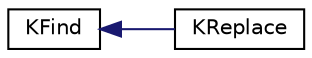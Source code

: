 digraph "Graphical Class Hierarchy"
{
  edge [fontname="Helvetica",fontsize="10",labelfontname="Helvetica",labelfontsize="10"];
  node [fontname="Helvetica",fontsize="10",shape=record];
  rankdir="LR";
  Node0 [label="KFind",height=0.2,width=0.4,color="black", fillcolor="white", style="filled",URL="$classKFind.html",tooltip="A generic implementation of the \"find\" function. "];
  Node0 -> Node1 [dir="back",color="midnightblue",fontsize="10",style="solid",fontname="Helvetica"];
  Node1 [label="KReplace",height=0.2,width=0.4,color="black", fillcolor="white", style="filled",URL="$classKReplace.html",tooltip="A generic implementation of the \"replace\" function. "];
}
